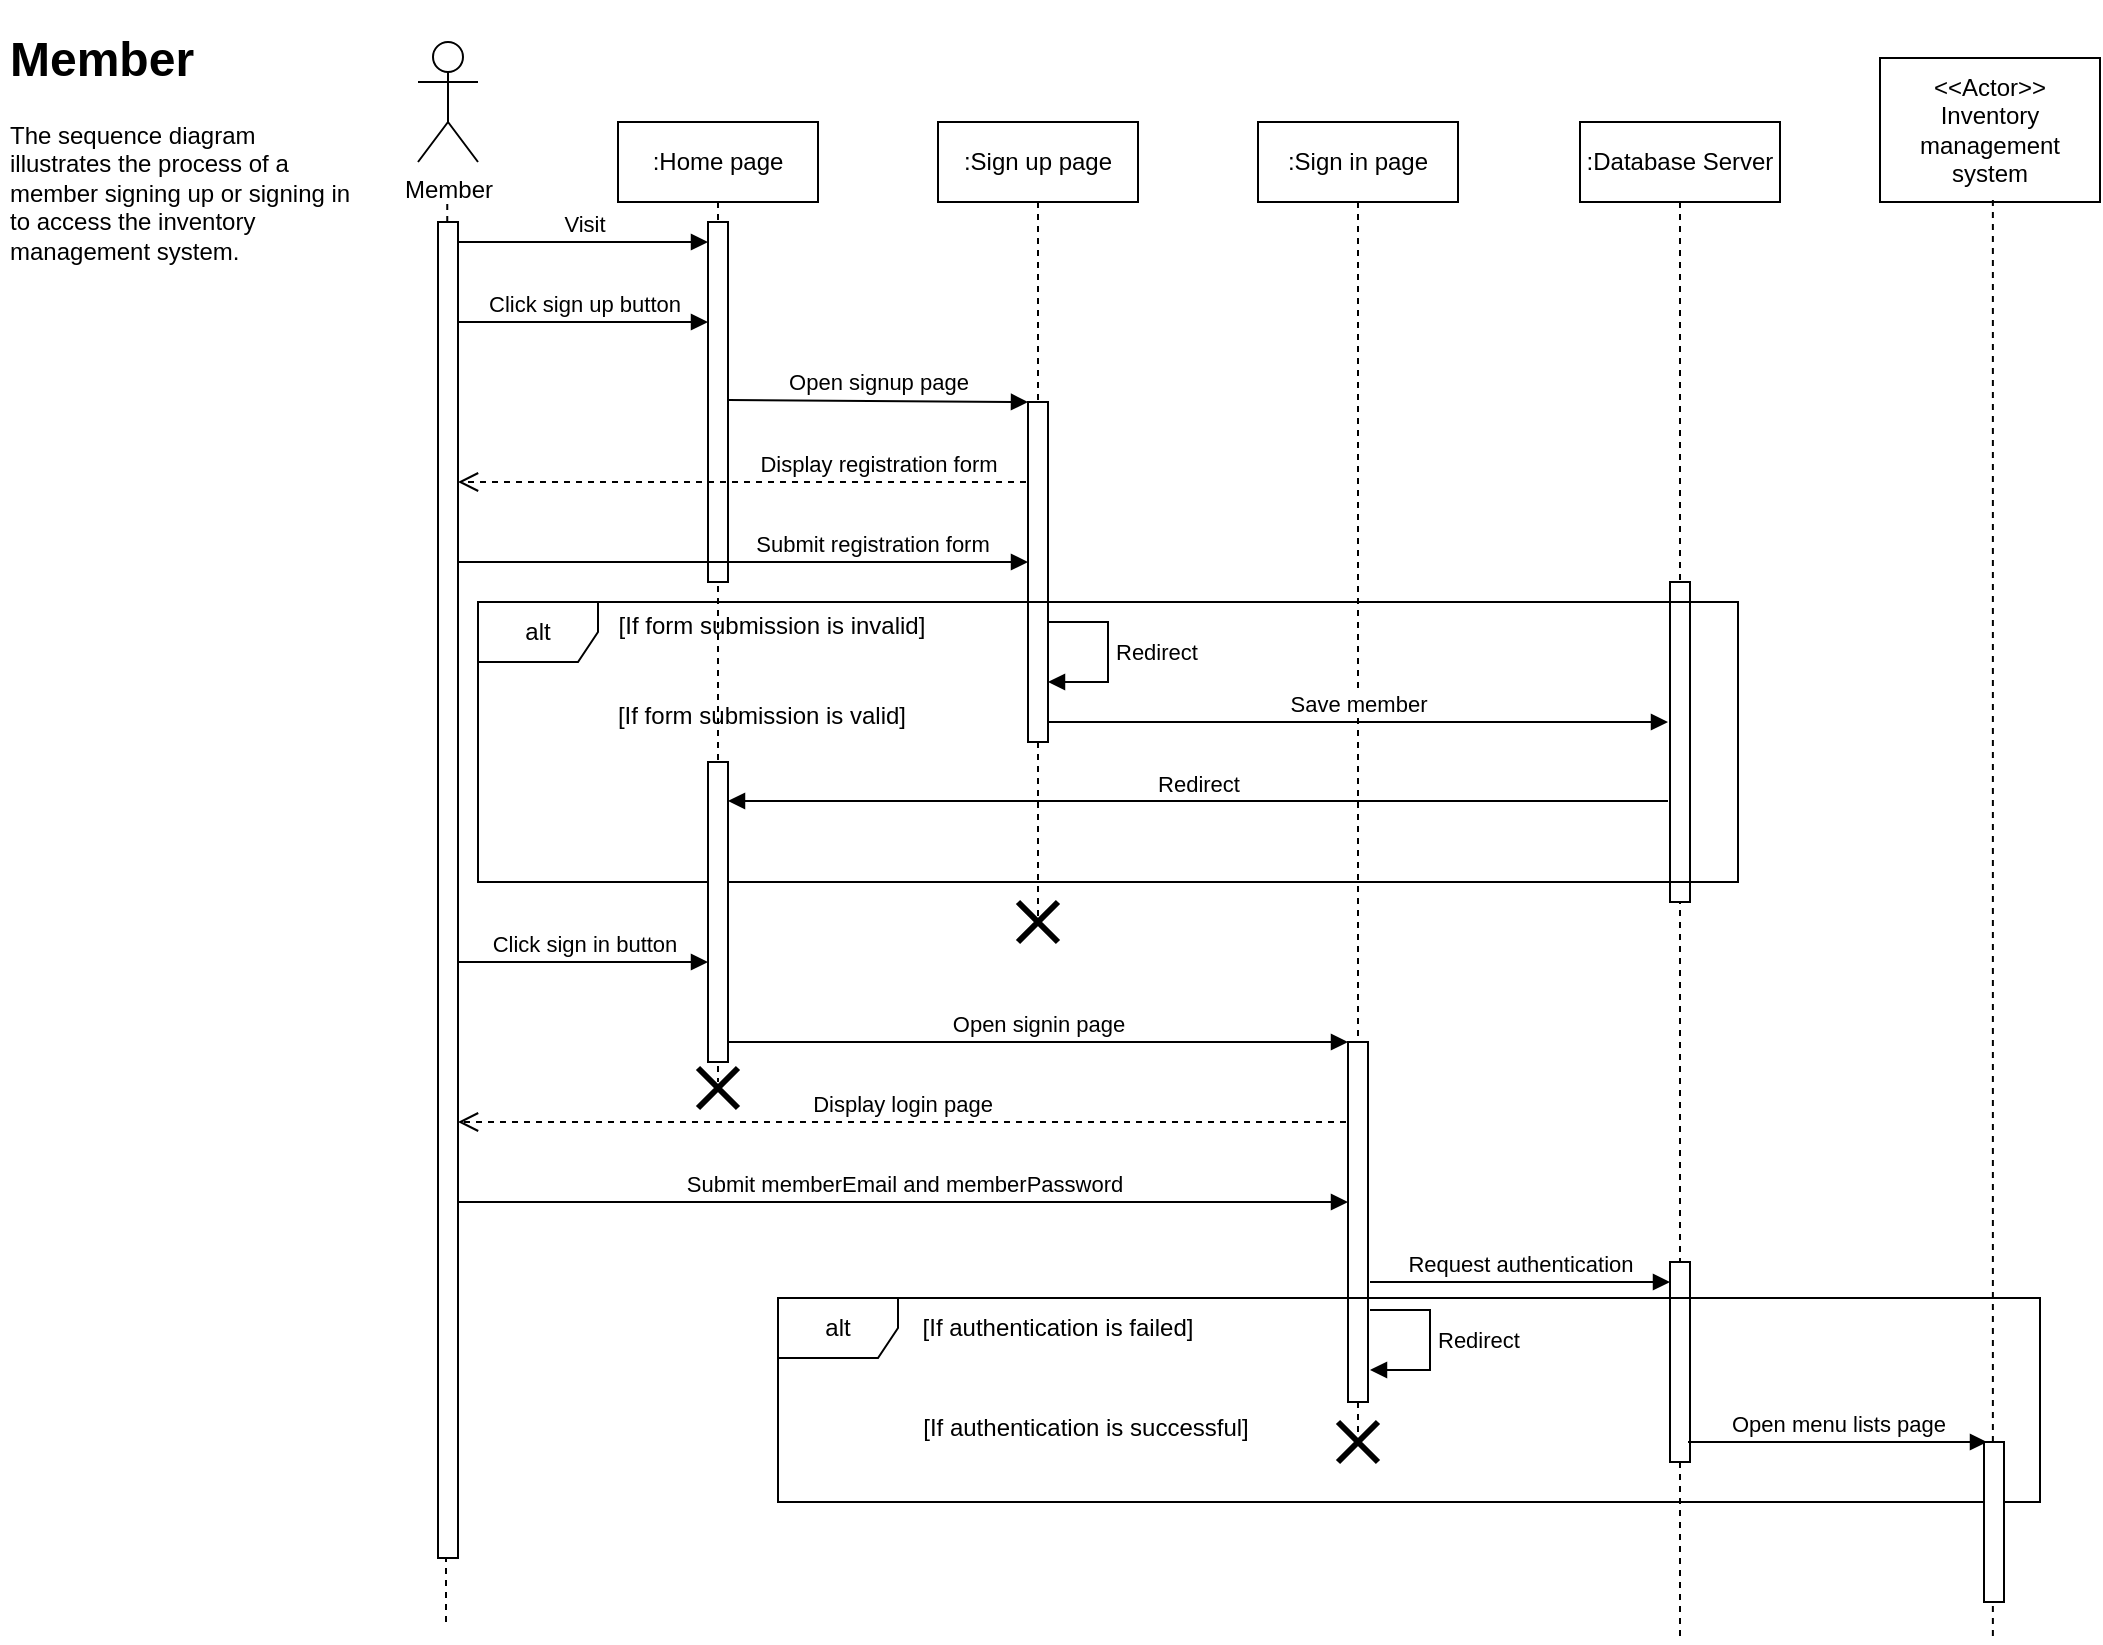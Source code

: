 <mxfile version="23.1.8" type="github">
  <diagram name="Page-1" id="2YBvvXClWsGukQMizWep">
    <mxGraphModel dx="1327" dy="683" grid="1" gridSize="10" guides="1" tooltips="1" connect="1" arrows="1" fold="1" page="1" pageScale="1" pageWidth="1100" pageHeight="850" math="0" shadow="0">
      <root>
        <mxCell id="0" />
        <mxCell id="1" parent="0" />
        <mxCell id="v1292jfQCxuiTqx2GI6a-1" value="Member" style="shape=umlActor;verticalLabelPosition=bottom;verticalAlign=top;html=1;outlineConnect=0;" vertex="1" parent="1">
          <mxGeometry x="229" y="42" width="30" height="60" as="geometry" />
        </mxCell>
        <mxCell id="v1292jfQCxuiTqx2GI6a-8" value="" style="endArrow=none;dashed=1;html=1;rounded=0;" edge="1" parent="1" source="v1292jfQCxuiTqx2GI6a-13">
          <mxGeometry width="50" height="50" relative="1" as="geometry">
            <mxPoint x="243" y="522" as="sourcePoint" />
            <mxPoint x="243.63" y="122" as="targetPoint" />
          </mxGeometry>
        </mxCell>
        <mxCell id="v1292jfQCxuiTqx2GI6a-14" value="" style="endArrow=none;dashed=1;html=1;rounded=0;" edge="1" parent="1" target="v1292jfQCxuiTqx2GI6a-13">
          <mxGeometry width="50" height="50" relative="1" as="geometry">
            <mxPoint x="243" y="832" as="sourcePoint" />
            <mxPoint x="243.63" y="122" as="targetPoint" />
          </mxGeometry>
        </mxCell>
        <mxCell id="v1292jfQCxuiTqx2GI6a-13" value="" style="html=1;points=[[0,0,0,0,5],[0,1,0,0,-5],[1,0,0,0,5],[1,1,0,0,-5]];perimeter=orthogonalPerimeter;outlineConnect=0;targetShapes=umlLifeline;portConstraint=eastwest;newEdgeStyle={&quot;curved&quot;:0,&quot;rounded&quot;:0};" vertex="1" parent="1">
          <mxGeometry x="239" y="132" width="10" height="668" as="geometry" />
        </mxCell>
        <mxCell id="v1292jfQCxuiTqx2GI6a-15" value=":Home page" style="shape=umlLifeline;perimeter=lifelinePerimeter;whiteSpace=wrap;html=1;container=1;dropTarget=0;collapsible=0;recursiveResize=0;outlineConnect=0;portConstraint=eastwest;newEdgeStyle={&quot;curved&quot;:0,&quot;rounded&quot;:0};" vertex="1" parent="1">
          <mxGeometry x="329" y="82" width="100" height="480" as="geometry" />
        </mxCell>
        <mxCell id="v1292jfQCxuiTqx2GI6a-21" value="" style="html=1;points=[[0,0,0,0,5],[0,1,0,0,-5],[1,0,0,0,5],[1,1,0,0,-5]];perimeter=orthogonalPerimeter;outlineConnect=0;targetShapes=umlLifeline;portConstraint=eastwest;newEdgeStyle={&quot;curved&quot;:0,&quot;rounded&quot;:0};" vertex="1" parent="v1292jfQCxuiTqx2GI6a-15">
          <mxGeometry x="45" y="50" width="10" height="180" as="geometry" />
        </mxCell>
        <mxCell id="v1292jfQCxuiTqx2GI6a-16" value=":Sign up page" style="shape=umlLifeline;perimeter=lifelinePerimeter;whiteSpace=wrap;html=1;container=1;dropTarget=0;collapsible=0;recursiveResize=0;outlineConnect=0;portConstraint=eastwest;newEdgeStyle={&quot;curved&quot;:0,&quot;rounded&quot;:0};" vertex="1" parent="1">
          <mxGeometry x="489" y="82" width="100" height="400" as="geometry" />
        </mxCell>
        <mxCell id="v1292jfQCxuiTqx2GI6a-28" value="" style="html=1;points=[[0,0,0,0,5],[0,1,0,0,-5],[1,0,0,0,5],[1,1,0,0,-5]];perimeter=orthogonalPerimeter;outlineConnect=0;targetShapes=umlLifeline;portConstraint=eastwest;newEdgeStyle={&quot;curved&quot;:0,&quot;rounded&quot;:0};" vertex="1" parent="v1292jfQCxuiTqx2GI6a-16">
          <mxGeometry x="45" y="140" width="10" height="170" as="geometry" />
        </mxCell>
        <mxCell id="v1292jfQCxuiTqx2GI6a-36" value="Redirect" style="html=1;align=left;spacingLeft=2;endArrow=block;rounded=0;edgeStyle=orthogonalEdgeStyle;curved=0;rounded=0;" edge="1" parent="v1292jfQCxuiTqx2GI6a-16">
          <mxGeometry relative="1" as="geometry">
            <mxPoint x="55" y="250" as="sourcePoint" />
            <Array as="points">
              <mxPoint x="85" y="280" />
            </Array>
            <mxPoint x="55" y="280" as="targetPoint" />
          </mxGeometry>
        </mxCell>
        <mxCell id="v1292jfQCxuiTqx2GI6a-17" value=":Sign in page" style="shape=umlLifeline;perimeter=lifelinePerimeter;whiteSpace=wrap;html=1;container=1;dropTarget=0;collapsible=0;recursiveResize=0;outlineConnect=0;portConstraint=eastwest;newEdgeStyle={&quot;curved&quot;:0,&quot;rounded&quot;:0};" vertex="1" parent="1">
          <mxGeometry x="649" y="82" width="100" height="660" as="geometry" />
        </mxCell>
        <mxCell id="v1292jfQCxuiTqx2GI6a-40" value="" style="html=1;points=[[0,0,0,0,5],[0,1,0,0,-5],[1,0,0,0,5],[1,1,0,0,-5]];perimeter=orthogonalPerimeter;outlineConnect=0;targetShapes=umlLifeline;portConstraint=eastwest;newEdgeStyle={&quot;curved&quot;:0,&quot;rounded&quot;:0};" vertex="1" parent="v1292jfQCxuiTqx2GI6a-17">
          <mxGeometry x="45" y="460" width="10" height="180" as="geometry" />
        </mxCell>
        <mxCell id="v1292jfQCxuiTqx2GI6a-19" value="Visit" style="html=1;verticalAlign=bottom;endArrow=block;curved=0;rounded=0;" edge="1" parent="1" target="v1292jfQCxuiTqx2GI6a-21">
          <mxGeometry width="80" relative="1" as="geometry">
            <mxPoint x="249" y="142" as="sourcePoint" />
            <mxPoint x="369" y="142" as="targetPoint" />
          </mxGeometry>
        </mxCell>
        <mxCell id="v1292jfQCxuiTqx2GI6a-20" value="Click sign up button" style="html=1;verticalAlign=bottom;endArrow=block;curved=0;rounded=0;" edge="1" parent="1" target="v1292jfQCxuiTqx2GI6a-21">
          <mxGeometry x="0.008" width="80" relative="1" as="geometry">
            <mxPoint x="249" y="182" as="sourcePoint" />
            <mxPoint x="369" y="182" as="targetPoint" />
            <mxPoint as="offset" />
          </mxGeometry>
        </mxCell>
        <mxCell id="v1292jfQCxuiTqx2GI6a-22" value="Open signup page" style="html=1;verticalAlign=bottom;endArrow=block;curved=0;rounded=0;" edge="1" parent="1" target="v1292jfQCxuiTqx2GI6a-28">
          <mxGeometry width="80" relative="1" as="geometry">
            <mxPoint x="384" y="221" as="sourcePoint" />
            <mxPoint x="529" y="222" as="targetPoint" />
          </mxGeometry>
        </mxCell>
        <mxCell id="v1292jfQCxuiTqx2GI6a-24" value=":Database Server" style="shape=umlLifeline;perimeter=lifelinePerimeter;whiteSpace=wrap;html=1;container=1;dropTarget=0;collapsible=0;recursiveResize=0;outlineConnect=0;portConstraint=eastwest;newEdgeStyle={&quot;curved&quot;:0,&quot;rounded&quot;:0};" vertex="1" parent="1">
          <mxGeometry x="810" y="82" width="100" height="760" as="geometry" />
        </mxCell>
        <mxCell id="v1292jfQCxuiTqx2GI6a-26" value="" style="html=1;points=[[0,0,0,0,5],[0,1,0,0,-5],[1,0,0,0,5],[1,1,0,0,-5]];perimeter=orthogonalPerimeter;outlineConnect=0;targetShapes=umlLifeline;portConstraint=eastwest;newEdgeStyle={&quot;curved&quot;:0,&quot;rounded&quot;:0};" vertex="1" parent="v1292jfQCxuiTqx2GI6a-24">
          <mxGeometry x="45" y="230" width="10" height="160" as="geometry" />
        </mxCell>
        <mxCell id="v1292jfQCxuiTqx2GI6a-44" value="" style="html=1;points=[[0,0,0,0,5],[0,1,0,0,-5],[1,0,0,0,5],[1,1,0,0,-5]];perimeter=orthogonalPerimeter;outlineConnect=0;targetShapes=umlLifeline;portConstraint=eastwest;newEdgeStyle={&quot;curved&quot;:0,&quot;rounded&quot;:0};" vertex="1" parent="v1292jfQCxuiTqx2GI6a-24">
          <mxGeometry x="45" y="570" width="10" height="100" as="geometry" />
        </mxCell>
        <mxCell id="v1292jfQCxuiTqx2GI6a-25" value="Submit registration form" style="html=1;verticalAlign=bottom;endArrow=block;curved=0;rounded=0;" edge="1" parent="1" target="v1292jfQCxuiTqx2GI6a-28">
          <mxGeometry x="0.451" width="80" relative="1" as="geometry">
            <mxPoint x="249" y="302" as="sourcePoint" />
            <mxPoint x="529" y="302" as="targetPoint" />
            <mxPoint as="offset" />
          </mxGeometry>
        </mxCell>
        <mxCell id="v1292jfQCxuiTqx2GI6a-27" value="Save member" style="html=1;verticalAlign=bottom;endArrow=block;curved=0;rounded=0;" edge="1" parent="1">
          <mxGeometry width="80" relative="1" as="geometry">
            <mxPoint x="544" y="382" as="sourcePoint" />
            <mxPoint x="854" y="382" as="targetPoint" />
          </mxGeometry>
        </mxCell>
        <mxCell id="v1292jfQCxuiTqx2GI6a-29" value="alt" style="shape=umlFrame;whiteSpace=wrap;html=1;pointerEvents=0;" vertex="1" parent="1">
          <mxGeometry x="259" y="322" width="630" height="140" as="geometry" />
        </mxCell>
        <mxCell id="v1292jfQCxuiTqx2GI6a-30" value="Display registration form" style="html=1;verticalAlign=bottom;endArrow=open;dashed=1;endSize=8;curved=0;rounded=0;" edge="1" parent="1" target="v1292jfQCxuiTqx2GI6a-13">
          <mxGeometry x="-0.479" relative="1" as="geometry">
            <mxPoint x="533" y="262" as="sourcePoint" />
            <mxPoint x="453" y="262" as="targetPoint" />
            <mxPoint as="offset" />
          </mxGeometry>
        </mxCell>
        <mxCell id="v1292jfQCxuiTqx2GI6a-32" value="[If form submission is invalid]" style="text;html=1;align=center;verticalAlign=middle;whiteSpace=wrap;rounded=0;" vertex="1" parent="1">
          <mxGeometry x="311" y="319" width="190" height="30" as="geometry" />
        </mxCell>
        <mxCell id="v1292jfQCxuiTqx2GI6a-33" value="[If form submission is valid]" style="text;html=1;align=center;verticalAlign=middle;whiteSpace=wrap;rounded=0;" vertex="1" parent="1">
          <mxGeometry x="306" y="364" width="190" height="30" as="geometry" />
        </mxCell>
        <mxCell id="v1292jfQCxuiTqx2GI6a-37" value="" style="html=1;points=[[0,0,0,0,5],[0,1,0,0,-5],[1,0,0,0,5],[1,1,0,0,-5]];perimeter=orthogonalPerimeter;outlineConnect=0;targetShapes=umlLifeline;portConstraint=eastwest;newEdgeStyle={&quot;curved&quot;:0,&quot;rounded&quot;:0};" vertex="1" parent="1">
          <mxGeometry x="374" y="402" width="10" height="150" as="geometry" />
        </mxCell>
        <mxCell id="v1292jfQCxuiTqx2GI6a-38" value="Redirect" style="html=1;verticalAlign=bottom;endArrow=block;curved=0;rounded=0;" edge="1" parent="1">
          <mxGeometry width="80" relative="1" as="geometry">
            <mxPoint x="854" y="421.5" as="sourcePoint" />
            <mxPoint x="384" y="421.5" as="targetPoint" />
            <mxPoint as="offset" />
          </mxGeometry>
        </mxCell>
        <mxCell id="v1292jfQCxuiTqx2GI6a-39" value="Click sign in button" style="html=1;verticalAlign=bottom;endArrow=block;curved=0;rounded=0;" edge="1" parent="1">
          <mxGeometry x="0.008" width="80" relative="1" as="geometry">
            <mxPoint x="249" y="502" as="sourcePoint" />
            <mxPoint x="374" y="502" as="targetPoint" />
            <mxPoint as="offset" />
          </mxGeometry>
        </mxCell>
        <mxCell id="v1292jfQCxuiTqx2GI6a-41" value="Open signin page" style="html=1;verticalAlign=bottom;endArrow=block;curved=0;rounded=0;" edge="1" parent="1" target="v1292jfQCxuiTqx2GI6a-40">
          <mxGeometry width="80" relative="1" as="geometry">
            <mxPoint x="384" y="542" as="sourcePoint" />
            <mxPoint x="464" y="542" as="targetPoint" />
          </mxGeometry>
        </mxCell>
        <mxCell id="v1292jfQCxuiTqx2GI6a-42" value="Display login page" style="html=1;verticalAlign=bottom;endArrow=open;dashed=1;endSize=8;curved=0;rounded=0;" edge="1" parent="1" target="v1292jfQCxuiTqx2GI6a-13">
          <mxGeometry relative="1" as="geometry">
            <mxPoint x="693" y="582" as="sourcePoint" />
            <mxPoint x="613" y="582" as="targetPoint" />
          </mxGeometry>
        </mxCell>
        <mxCell id="v1292jfQCxuiTqx2GI6a-43" value="Submit memberEmail and memberPassword" style="html=1;verticalAlign=bottom;endArrow=block;curved=0;rounded=0;" edge="1" parent="1" target="v1292jfQCxuiTqx2GI6a-40">
          <mxGeometry width="80" relative="1" as="geometry">
            <mxPoint x="249" y="622" as="sourcePoint" />
            <mxPoint x="329" y="622" as="targetPoint" />
          </mxGeometry>
        </mxCell>
        <mxCell id="v1292jfQCxuiTqx2GI6a-45" value="alt" style="shape=umlFrame;whiteSpace=wrap;html=1;pointerEvents=0;" vertex="1" parent="1">
          <mxGeometry x="409" y="670" width="631" height="102" as="geometry" />
        </mxCell>
        <mxCell id="v1292jfQCxuiTqx2GI6a-46" value="Redirect" style="html=1;align=left;spacingLeft=2;endArrow=block;rounded=0;edgeStyle=orthogonalEdgeStyle;curved=0;rounded=0;" edge="1" parent="1">
          <mxGeometry relative="1" as="geometry">
            <mxPoint x="705" y="676" as="sourcePoint" />
            <Array as="points">
              <mxPoint x="735" y="706" />
            </Array>
            <mxPoint x="705" y="706" as="targetPoint" />
          </mxGeometry>
        </mxCell>
        <mxCell id="v1292jfQCxuiTqx2GI6a-47" value="[If authentication is failed]" style="text;html=1;align=center;verticalAlign=middle;whiteSpace=wrap;rounded=0;" vertex="1" parent="1">
          <mxGeometry x="454" y="670" width="190" height="30" as="geometry" />
        </mxCell>
        <mxCell id="v1292jfQCxuiTqx2GI6a-48" value="[If authentication is successful]" style="text;html=1;align=center;verticalAlign=middle;whiteSpace=wrap;rounded=0;" vertex="1" parent="1">
          <mxGeometry x="468" y="720" width="190" height="30" as="geometry" />
        </mxCell>
        <mxCell id="v1292jfQCxuiTqx2GI6a-49" value="Request authentication" style="html=1;verticalAlign=bottom;endArrow=block;curved=0;rounded=0;" edge="1" parent="1">
          <mxGeometry x="0.003" width="80" relative="1" as="geometry">
            <mxPoint x="705" y="662" as="sourcePoint" />
            <mxPoint x="855" y="662" as="targetPoint" />
            <mxPoint as="offset" />
          </mxGeometry>
        </mxCell>
        <mxCell id="v1292jfQCxuiTqx2GI6a-53" value="Open menu lists page" style="html=1;verticalAlign=bottom;endArrow=block;curved=0;rounded=0;" edge="1" parent="1">
          <mxGeometry x="0.003" width="80" relative="1" as="geometry">
            <mxPoint x="864" y="742" as="sourcePoint" />
            <mxPoint x="1013.5" y="742" as="targetPoint" />
            <mxPoint as="offset" />
          </mxGeometry>
        </mxCell>
        <mxCell id="v1292jfQCxuiTqx2GI6a-54" value="" style="shape=umlDestroy;whiteSpace=wrap;html=1;strokeWidth=3;targetShapes=umlLifeline;" vertex="1" parent="1">
          <mxGeometry x="369" y="555" width="20" height="20" as="geometry" />
        </mxCell>
        <mxCell id="v1292jfQCxuiTqx2GI6a-55" value="" style="shape=umlDestroy;whiteSpace=wrap;html=1;strokeWidth=3;targetShapes=umlLifeline;" vertex="1" parent="1">
          <mxGeometry x="529" y="472" width="20" height="20" as="geometry" />
        </mxCell>
        <mxCell id="v1292jfQCxuiTqx2GI6a-56" value="" style="shape=umlDestroy;whiteSpace=wrap;html=1;strokeWidth=3;targetShapes=umlLifeline;" vertex="1" parent="1">
          <mxGeometry x="689" y="732" width="20" height="20" as="geometry" />
        </mxCell>
        <mxCell id="v1292jfQCxuiTqx2GI6a-57" value="&lt;h1&gt;Member&lt;/h1&gt;&lt;p&gt;The sequence diagram illustrates the process of a member signing up or signing in to access the inventory management system.&lt;br&gt;&lt;br&gt;&lt;br&gt;&lt;/p&gt;" style="text;html=1;spacing=5;spacingTop=-20;whiteSpace=wrap;overflow=hidden;rounded=0;" vertex="1" parent="1">
          <mxGeometry x="20" y="31" width="180" height="160" as="geometry" />
        </mxCell>
        <mxCell id="v1292jfQCxuiTqx2GI6a-58" value="&amp;lt;&amp;lt;Actor&amp;gt;&amp;gt;&lt;br style=&quot;border-color: var(--border-color);&quot;&gt;Inventory management system" style="html=1;whiteSpace=wrap;" vertex="1" parent="1">
          <mxGeometry x="960" y="50" width="110" height="72" as="geometry" />
        </mxCell>
        <mxCell id="v1292jfQCxuiTqx2GI6a-59" value="" style="endArrow=none;dashed=1;html=1;rounded=0;" edge="1" parent="1" source="v1292jfQCxuiTqx2GI6a-60">
          <mxGeometry width="50" height="50" relative="1" as="geometry">
            <mxPoint x="1016.44" y="839" as="sourcePoint" />
            <mxPoint x="1016.44" y="121" as="targetPoint" />
          </mxGeometry>
        </mxCell>
        <mxCell id="v1292jfQCxuiTqx2GI6a-61" value="" style="endArrow=none;dashed=1;html=1;rounded=0;" edge="1" parent="1" target="v1292jfQCxuiTqx2GI6a-60">
          <mxGeometry width="50" height="50" relative="1" as="geometry">
            <mxPoint x="1016.44" y="839" as="sourcePoint" />
            <mxPoint x="1016.44" y="121" as="targetPoint" />
          </mxGeometry>
        </mxCell>
        <mxCell id="v1292jfQCxuiTqx2GI6a-60" value="" style="html=1;points=[[0,0,0,0,5],[0,1,0,0,-5],[1,0,0,0,5],[1,1,0,0,-5]];perimeter=orthogonalPerimeter;outlineConnect=0;targetShapes=umlLifeline;portConstraint=eastwest;newEdgeStyle={&quot;curved&quot;:0,&quot;rounded&quot;:0};" vertex="1" parent="1">
          <mxGeometry x="1012" y="742" width="10" height="80" as="geometry" />
        </mxCell>
      </root>
    </mxGraphModel>
  </diagram>
</mxfile>
